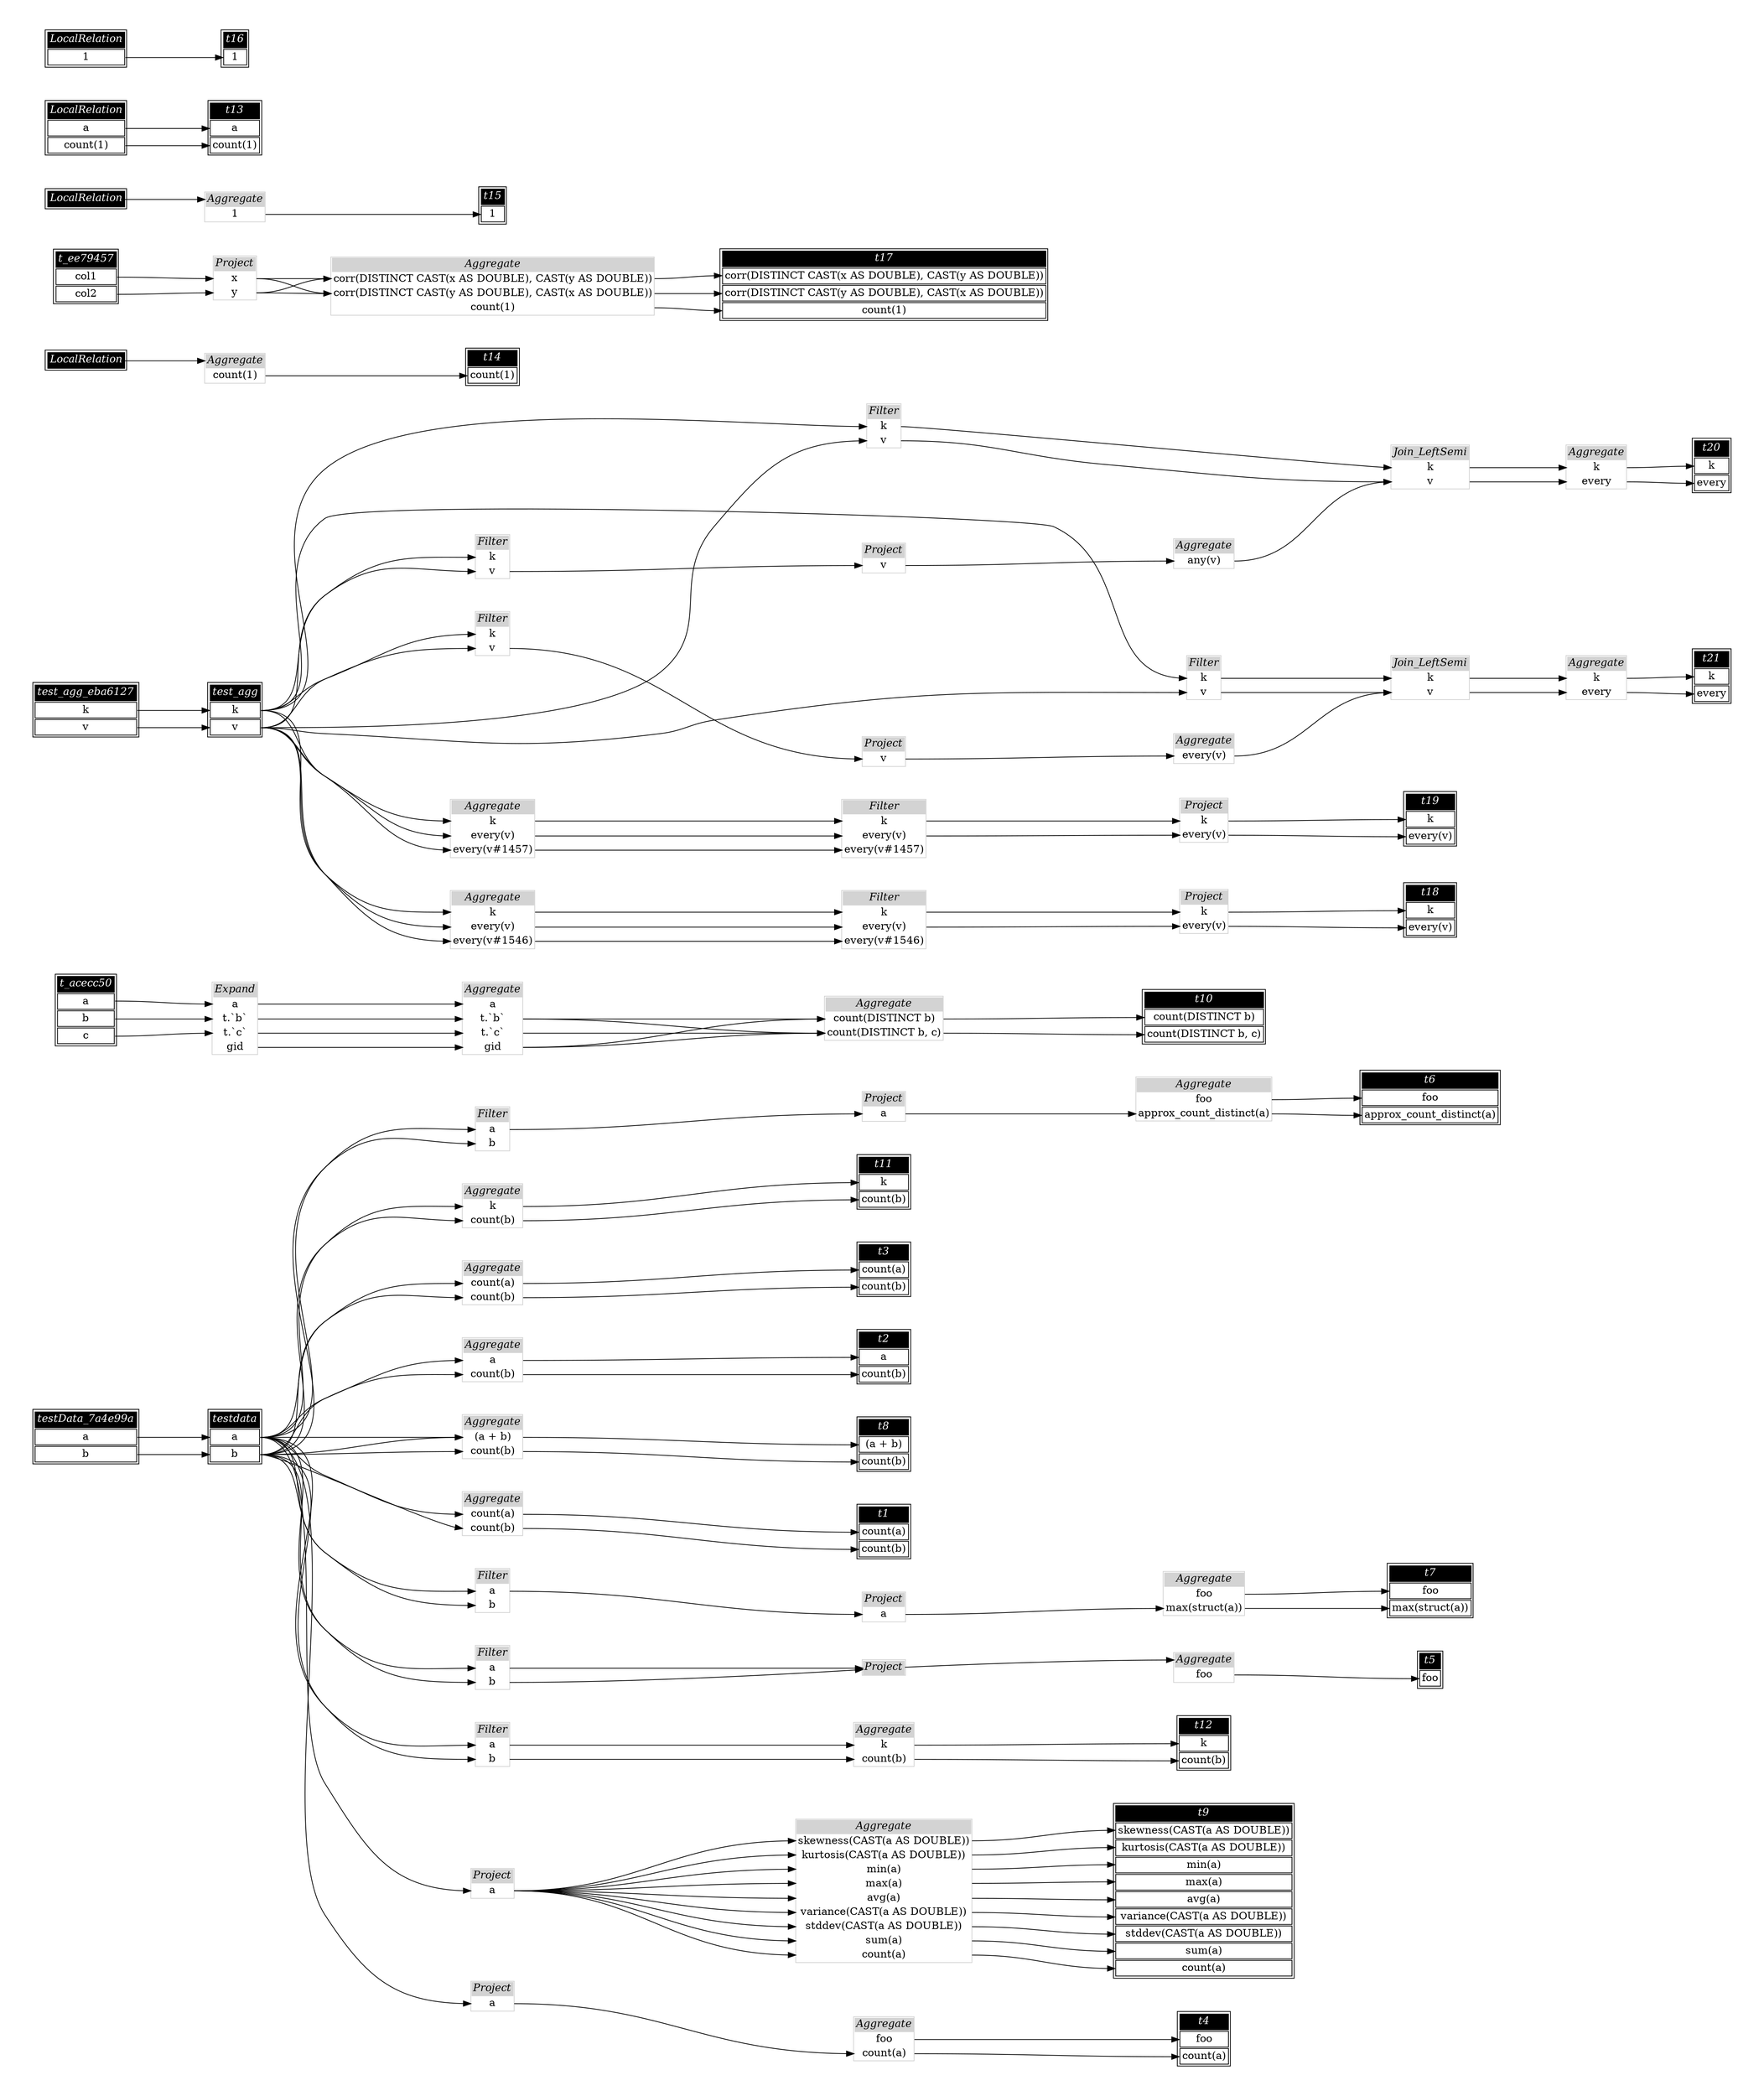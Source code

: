 // Automatically generated by SQLFlowTestSuite


digraph {
  graph [pad="0.5" nodesep="0.5" ranksep="1" fontname="Helvetica" rankdir=LR];
  node [shape=plaintext]

  
"Aggregate_0a84eba" [label=<
<table color="lightgray" border="1" cellborder="0" cellspacing="0">
  <tr><td bgcolor="lightgray" port="nodeName"><i>Aggregate</i></td></tr>
  <tr><td port="0">foo</td></tr>
<tr><td port="1">approx_count_distinct(a)</td></tr>
</table>>];
     

"Aggregate_0e0d958" [label=<
<table color="lightgray" border="1" cellborder="0" cellspacing="0">
  <tr><td bgcolor="lightgray" port="nodeName"><i>Aggregate</i></td></tr>
  <tr><td port="0">skewness(CAST(a AS DOUBLE))</td></tr>
<tr><td port="1">kurtosis(CAST(a AS DOUBLE))</td></tr>
<tr><td port="2">min(a)</td></tr>
<tr><td port="3">max(a)</td></tr>
<tr><td port="4">avg(a)</td></tr>
<tr><td port="5">variance(CAST(a AS DOUBLE))</td></tr>
<tr><td port="6">stddev(CAST(a AS DOUBLE))</td></tr>
<tr><td port="7">sum(a)</td></tr>
<tr><td port="8">count(a)</td></tr>
</table>>];
     

"Aggregate_1084950" [label=<
<table color="lightgray" border="1" cellborder="0" cellspacing="0">
  <tr><td bgcolor="lightgray" port="nodeName"><i>Aggregate</i></td></tr>
  <tr><td port="0">foo</td></tr>
</table>>];
     

"Aggregate_1b52642" [label=<
<table color="lightgray" border="1" cellborder="0" cellspacing="0">
  <tr><td bgcolor="lightgray" port="nodeName"><i>Aggregate</i></td></tr>
  <tr><td port="0">k</td></tr>
<tr><td port="1">count(b)</td></tr>
</table>>];
     

"Aggregate_2d0ecc3" [label=<
<table color="lightgray" border="1" cellborder="0" cellspacing="0">
  <tr><td bgcolor="lightgray" port="nodeName"><i>Aggregate</i></td></tr>
  <tr><td port="0">count(a)</td></tr>
<tr><td port="1">count(b)</td></tr>
</table>>];
     

"Aggregate_3652fdc" [label=<
<table color="lightgray" border="1" cellborder="0" cellspacing="0">
  <tr><td bgcolor="lightgray" port="nodeName"><i>Aggregate</i></td></tr>
  <tr><td port="0">foo</td></tr>
<tr><td port="1">max(struct(a))</td></tr>
</table>>];
     

"Aggregate_3e7d9bb" [label=<
<table color="lightgray" border="1" cellborder="0" cellspacing="0">
  <tr><td bgcolor="lightgray" port="nodeName"><i>Aggregate</i></td></tr>
  <tr><td port="0">a</td></tr>
<tr><td port="1">t.`b`</td></tr>
<tr><td port="2">t.`c`</td></tr>
<tr><td port="3">gid</td></tr>
</table>>];
     

"Aggregate_4076436" [label=<
<table color="lightgray" border="1" cellborder="0" cellspacing="0">
  <tr><td bgcolor="lightgray" port="nodeName"><i>Aggregate</i></td></tr>
  <tr><td port="0">k</td></tr>
<tr><td port="1">every(v)</td></tr>
<tr><td port="2">every(v#1457)</td></tr>
</table>>];
     

"Aggregate_485b3d7" [label=<
<table color="lightgray" border="1" cellborder="0" cellspacing="0">
  <tr><td bgcolor="lightgray" port="nodeName"><i>Aggregate</i></td></tr>
  <tr><td port="0">any(v)</td></tr>
</table>>];
     

"Aggregate_64877eb" [label=<
<table color="lightgray" border="1" cellborder="0" cellspacing="0">
  <tr><td bgcolor="lightgray" port="nodeName"><i>Aggregate</i></td></tr>
  <tr><td port="0">count(DISTINCT b)</td></tr>
<tr><td port="1">count(DISTINCT b, c)</td></tr>
</table>>];
     

"Aggregate_6923d97" [label=<
<table color="lightgray" border="1" cellborder="0" cellspacing="0">
  <tr><td bgcolor="lightgray" port="nodeName"><i>Aggregate</i></td></tr>
  <tr><td port="0">k</td></tr>
<tr><td port="1">count(b)</td></tr>
</table>>];
     

"Aggregate_6dc70c5" [label=<
<table color="lightgray" border="1" cellborder="0" cellspacing="0">
  <tr><td bgcolor="lightgray" port="nodeName"><i>Aggregate</i></td></tr>
  <tr><td port="0">k</td></tr>
<tr><td port="1">every</td></tr>
</table>>];
     

"Aggregate_786c213" [label=<
<table color="lightgray" border="1" cellborder="0" cellspacing="0">
  <tr><td bgcolor="lightgray" port="nodeName"><i>Aggregate</i></td></tr>
  <tr><td port="0">count(1)</td></tr>
</table>>];
     

"Aggregate_7ff30a6" [label=<
<table color="lightgray" border="1" cellborder="0" cellspacing="0">
  <tr><td bgcolor="lightgray" port="nodeName"><i>Aggregate</i></td></tr>
  <tr><td port="0">k</td></tr>
<tr><td port="1">every</td></tr>
</table>>];
     

"Aggregate_843d916" [label=<
<table color="lightgray" border="1" cellborder="0" cellspacing="0">
  <tr><td bgcolor="lightgray" port="nodeName"><i>Aggregate</i></td></tr>
  <tr><td port="0">every(v)</td></tr>
</table>>];
     

"Aggregate_888a1d3" [label=<
<table color="lightgray" border="1" cellborder="0" cellspacing="0">
  <tr><td bgcolor="lightgray" port="nodeName"><i>Aggregate</i></td></tr>
  <tr><td port="0">a</td></tr>
<tr><td port="1">count(b)</td></tr>
</table>>];
     

"Aggregate_96b36b5" [label=<
<table color="lightgray" border="1" cellborder="0" cellspacing="0">
  <tr><td bgcolor="lightgray" port="nodeName"><i>Aggregate</i></td></tr>
  <tr><td port="0">corr(DISTINCT CAST(x AS DOUBLE), CAST(y AS DOUBLE))</td></tr>
<tr><td port="1">corr(DISTINCT CAST(y AS DOUBLE), CAST(x AS DOUBLE))</td></tr>
<tr><td port="2">count(1)</td></tr>
</table>>];
     

"Aggregate_9ebd046" [label=<
<table color="lightgray" border="1" cellborder="0" cellspacing="0">
  <tr><td bgcolor="lightgray" port="nodeName"><i>Aggregate</i></td></tr>
  <tr><td port="0">1</td></tr>
</table>>];
     

"Aggregate_a08ed6a" [label=<
<table color="lightgray" border="1" cellborder="0" cellspacing="0">
  <tr><td bgcolor="lightgray" port="nodeName"><i>Aggregate</i></td></tr>
  <tr><td port="0">(a + b)</td></tr>
<tr><td port="1">count(b)</td></tr>
</table>>];
     

"Aggregate_a26f385" [label=<
<table color="lightgray" border="1" cellborder="0" cellspacing="0">
  <tr><td bgcolor="lightgray" port="nodeName"><i>Aggregate</i></td></tr>
  <tr><td port="0">count(a)</td></tr>
<tr><td port="1">count(b)</td></tr>
</table>>];
     

"Aggregate_c1507ef" [label=<
<table color="lightgray" border="1" cellborder="0" cellspacing="0">
  <tr><td bgcolor="lightgray" port="nodeName"><i>Aggregate</i></td></tr>
  <tr><td port="0">foo</td></tr>
<tr><td port="1">count(a)</td></tr>
</table>>];
     

"Aggregate_e791f52" [label=<
<table color="lightgray" border="1" cellborder="0" cellspacing="0">
  <tr><td bgcolor="lightgray" port="nodeName"><i>Aggregate</i></td></tr>
  <tr><td port="0">k</td></tr>
<tr><td port="1">every(v)</td></tr>
<tr><td port="2">every(v#1546)</td></tr>
</table>>];
     

"Expand_7a70b49" [label=<
<table color="lightgray" border="1" cellborder="0" cellspacing="0">
  <tr><td bgcolor="lightgray" port="nodeName"><i>Expand</i></td></tr>
  <tr><td port="0">a</td></tr>
<tr><td port="1">t.`b`</td></tr>
<tr><td port="2">t.`c`</td></tr>
<tr><td port="3">gid</td></tr>
</table>>];
     

"Filter_2a55e08" [label=<
<table color="lightgray" border="1" cellborder="0" cellspacing="0">
  <tr><td bgcolor="lightgray" port="nodeName"><i>Filter</i></td></tr>
  <tr><td port="0">k</td></tr>
<tr><td port="1">v</td></tr>
</table>>];
     

"Filter_3355175" [label=<
<table color="lightgray" border="1" cellborder="0" cellspacing="0">
  <tr><td bgcolor="lightgray" port="nodeName"><i>Filter</i></td></tr>
  <tr><td port="0">a</td></tr>
<tr><td port="1">b</td></tr>
</table>>];
     

"Filter_34a0124" [label=<
<table color="lightgray" border="1" cellborder="0" cellspacing="0">
  <tr><td bgcolor="lightgray" port="nodeName"><i>Filter</i></td></tr>
  <tr><td port="0">k</td></tr>
<tr><td port="1">every(v)</td></tr>
<tr><td port="2">every(v#1546)</td></tr>
</table>>];
     

"Filter_6159db1" [label=<
<table color="lightgray" border="1" cellborder="0" cellspacing="0">
  <tr><td bgcolor="lightgray" port="nodeName"><i>Filter</i></td></tr>
  <tr><td port="0">k</td></tr>
<tr><td port="1">v</td></tr>
</table>>];
     

"Filter_74e9535" [label=<
<table color="lightgray" border="1" cellborder="0" cellspacing="0">
  <tr><td bgcolor="lightgray" port="nodeName"><i>Filter</i></td></tr>
  <tr><td port="0">a</td></tr>
<tr><td port="1">b</td></tr>
</table>>];
     

"Filter_952fd55" [label=<
<table color="lightgray" border="1" cellborder="0" cellspacing="0">
  <tr><td bgcolor="lightgray" port="nodeName"><i>Filter</i></td></tr>
  <tr><td port="0">k</td></tr>
<tr><td port="1">v</td></tr>
</table>>];
     

"Filter_adb8dd8" [label=<
<table color="lightgray" border="1" cellborder="0" cellspacing="0">
  <tr><td bgcolor="lightgray" port="nodeName"><i>Filter</i></td></tr>
  <tr><td port="0">k</td></tr>
<tr><td port="1">v</td></tr>
</table>>];
     

"Filter_c7e677f" [label=<
<table color="lightgray" border="1" cellborder="0" cellspacing="0">
  <tr><td bgcolor="lightgray" port="nodeName"><i>Filter</i></td></tr>
  <tr><td port="0">a</td></tr>
<tr><td port="1">b</td></tr>
</table>>];
     

"Filter_c8dfe79" [label=<
<table color="lightgray" border="1" cellborder="0" cellspacing="0">
  <tr><td bgcolor="lightgray" port="nodeName"><i>Filter</i></td></tr>
  <tr><td port="0">a</td></tr>
<tr><td port="1">b</td></tr>
</table>>];
     

"Filter_c949974" [label=<
<table color="lightgray" border="1" cellborder="0" cellspacing="0">
  <tr><td bgcolor="lightgray" port="nodeName"><i>Filter</i></td></tr>
  <tr><td port="0">k</td></tr>
<tr><td port="1">every(v)</td></tr>
<tr><td port="2">every(v#1457)</td></tr>
</table>>];
     

"Join_LeftSemi_0832d36" [label=<
<table color="lightgray" border="1" cellborder="0" cellspacing="0">
  <tr><td bgcolor="lightgray" port="nodeName"><i>Join_LeftSemi</i></td></tr>
  <tr><td port="0">k</td></tr>
<tr><td port="1">v</td></tr>
</table>>];
     

"Join_LeftSemi_6abb691" [label=<
<table color="lightgray" border="1" cellborder="0" cellspacing="0">
  <tr><td bgcolor="lightgray" port="nodeName"><i>Join_LeftSemi</i></td></tr>
  <tr><td port="0">k</td></tr>
<tr><td port="1">v</td></tr>
</table>>];
     

"LocalRelation_01e4569" [color="black" label=<
<table>
  <tr><td bgcolor="black" port="nodeName"><i><font color="white">LocalRelation</font></i></td></tr>
  
</table>>];
     

"LocalRelation_97f239e" [color="black" label=<
<table>
  <tr><td bgcolor="black" port="nodeName"><i><font color="white">LocalRelation</font></i></td></tr>
  <tr><td port="0">a</td></tr>
<tr><td port="1">count(1)</td></tr>
</table>>];
     

"LocalRelation_9b6cd62" [color="black" label=<
<table>
  <tr><td bgcolor="black" port="nodeName"><i><font color="white">LocalRelation</font></i></td></tr>
  <tr><td port="0">1</td></tr>
</table>>];
     

"LocalRelation_c10c930" [color="black" label=<
<table>
  <tr><td bgcolor="black" port="nodeName"><i><font color="white">LocalRelation</font></i></td></tr>
  
</table>>];
     

"Project_14c6291" [label=<
<table color="lightgray" border="1" cellborder="0" cellspacing="0">
  <tr><td bgcolor="lightgray" port="nodeName"><i>Project</i></td></tr>
  <tr><td port="0">k</td></tr>
<tr><td port="1">every(v)</td></tr>
</table>>];
     

"Project_34d2a2f" [label=<
<table color="lightgray" border="1" cellborder="0" cellspacing="0">
  <tr><td bgcolor="lightgray" port="nodeName"><i>Project</i></td></tr>
  <tr><td port="0">a</td></tr>
</table>>];
     

"Project_3ee51f5" [label=<
<table color="lightgray" border="1" cellborder="0" cellspacing="0">
  <tr><td bgcolor="lightgray" port="nodeName"><i>Project</i></td></tr>
  
</table>>];
     

"Project_440447c" [label=<
<table color="lightgray" border="1" cellborder="0" cellspacing="0">
  <tr><td bgcolor="lightgray" port="nodeName"><i>Project</i></td></tr>
  <tr><td port="0">a</td></tr>
</table>>];
     

"Project_9006394" [label=<
<table color="lightgray" border="1" cellborder="0" cellspacing="0">
  <tr><td bgcolor="lightgray" port="nodeName"><i>Project</i></td></tr>
  <tr><td port="0">v</td></tr>
</table>>];
     

"Project_92a1f47" [label=<
<table color="lightgray" border="1" cellborder="0" cellspacing="0">
  <tr><td bgcolor="lightgray" port="nodeName"><i>Project</i></td></tr>
  <tr><td port="0">k</td></tr>
<tr><td port="1">every(v)</td></tr>
</table>>];
     

"Project_9e3f38a" [label=<
<table color="lightgray" border="1" cellborder="0" cellspacing="0">
  <tr><td bgcolor="lightgray" port="nodeName"><i>Project</i></td></tr>
  <tr><td port="0">a</td></tr>
</table>>];
     

"Project_abb1fd0" [label=<
<table color="lightgray" border="1" cellborder="0" cellspacing="0">
  <tr><td bgcolor="lightgray" port="nodeName"><i>Project</i></td></tr>
  <tr><td port="0">a</td></tr>
</table>>];
     

"Project_cf116e0" [label=<
<table color="lightgray" border="1" cellborder="0" cellspacing="0">
  <tr><td bgcolor="lightgray" port="nodeName"><i>Project</i></td></tr>
  <tr><td port="0">v</td></tr>
</table>>];
     

"Project_ed56271" [label=<
<table color="lightgray" border="1" cellborder="0" cellspacing="0">
  <tr><td bgcolor="lightgray" port="nodeName"><i>Project</i></td></tr>
  <tr><td port="0">x</td></tr>
<tr><td port="1">y</td></tr>
</table>>];
     

"t1" [color="black" label=<
<table>
  <tr><td bgcolor="black" port="nodeName"><i><font color="white">t1</font></i></td></tr>
  <tr><td port="0">count(a)</td></tr>
<tr><td port="1">count(b)</td></tr>
</table>>];
     

"t10" [color="black" label=<
<table>
  <tr><td bgcolor="black" port="nodeName"><i><font color="white">t10</font></i></td></tr>
  <tr><td port="0">count(DISTINCT b)</td></tr>
<tr><td port="1">count(DISTINCT b, c)</td></tr>
</table>>];
     

"t11" [color="black" label=<
<table>
  <tr><td bgcolor="black" port="nodeName"><i><font color="white">t11</font></i></td></tr>
  <tr><td port="0">k</td></tr>
<tr><td port="1">count(b)</td></tr>
</table>>];
     

"t12" [color="black" label=<
<table>
  <tr><td bgcolor="black" port="nodeName"><i><font color="white">t12</font></i></td></tr>
  <tr><td port="0">k</td></tr>
<tr><td port="1">count(b)</td></tr>
</table>>];
     

"t13" [color="black" label=<
<table>
  <tr><td bgcolor="black" port="nodeName"><i><font color="white">t13</font></i></td></tr>
  <tr><td port="0">a</td></tr>
<tr><td port="1">count(1)</td></tr>
</table>>];
     

"t14" [color="black" label=<
<table>
  <tr><td bgcolor="black" port="nodeName"><i><font color="white">t14</font></i></td></tr>
  <tr><td port="0">count(1)</td></tr>
</table>>];
     

"t15" [color="black" label=<
<table>
  <tr><td bgcolor="black" port="nodeName"><i><font color="white">t15</font></i></td></tr>
  <tr><td port="0">1</td></tr>
</table>>];
     

"t16" [color="black" label=<
<table>
  <tr><td bgcolor="black" port="nodeName"><i><font color="white">t16</font></i></td></tr>
  <tr><td port="0">1</td></tr>
</table>>];
     

"t17" [color="black" label=<
<table>
  <tr><td bgcolor="black" port="nodeName"><i><font color="white">t17</font></i></td></tr>
  <tr><td port="0">corr(DISTINCT CAST(x AS DOUBLE), CAST(y AS DOUBLE))</td></tr>
<tr><td port="1">corr(DISTINCT CAST(y AS DOUBLE), CAST(x AS DOUBLE))</td></tr>
<tr><td port="2">count(1)</td></tr>
</table>>];
     

"t18" [color="black" label=<
<table>
  <tr><td bgcolor="black" port="nodeName"><i><font color="white">t18</font></i></td></tr>
  <tr><td port="0">k</td></tr>
<tr><td port="1">every(v)</td></tr>
</table>>];
     

"t19" [color="black" label=<
<table>
  <tr><td bgcolor="black" port="nodeName"><i><font color="white">t19</font></i></td></tr>
  <tr><td port="0">k</td></tr>
<tr><td port="1">every(v)</td></tr>
</table>>];
     

"t2" [color="black" label=<
<table>
  <tr><td bgcolor="black" port="nodeName"><i><font color="white">t2</font></i></td></tr>
  <tr><td port="0">a</td></tr>
<tr><td port="1">count(b)</td></tr>
</table>>];
     

"t20" [color="black" label=<
<table>
  <tr><td bgcolor="black" port="nodeName"><i><font color="white">t20</font></i></td></tr>
  <tr><td port="0">k</td></tr>
<tr><td port="1">every</td></tr>
</table>>];
     

"t21" [color="black" label=<
<table>
  <tr><td bgcolor="black" port="nodeName"><i><font color="white">t21</font></i></td></tr>
  <tr><td port="0">k</td></tr>
<tr><td port="1">every</td></tr>
</table>>];
     

"t3" [color="black" label=<
<table>
  <tr><td bgcolor="black" port="nodeName"><i><font color="white">t3</font></i></td></tr>
  <tr><td port="0">count(a)</td></tr>
<tr><td port="1">count(b)</td></tr>
</table>>];
     

"t4" [color="black" label=<
<table>
  <tr><td bgcolor="black" port="nodeName"><i><font color="white">t4</font></i></td></tr>
  <tr><td port="0">foo</td></tr>
<tr><td port="1">count(a)</td></tr>
</table>>];
     

"t5" [color="black" label=<
<table>
  <tr><td bgcolor="black" port="nodeName"><i><font color="white">t5</font></i></td></tr>
  <tr><td port="0">foo</td></tr>
</table>>];
     

"t6" [color="black" label=<
<table>
  <tr><td bgcolor="black" port="nodeName"><i><font color="white">t6</font></i></td></tr>
  <tr><td port="0">foo</td></tr>
<tr><td port="1">approx_count_distinct(a)</td></tr>
</table>>];
     

"t7" [color="black" label=<
<table>
  <tr><td bgcolor="black" port="nodeName"><i><font color="white">t7</font></i></td></tr>
  <tr><td port="0">foo</td></tr>
<tr><td port="1">max(struct(a))</td></tr>
</table>>];
     

"t8" [color="black" label=<
<table>
  <tr><td bgcolor="black" port="nodeName"><i><font color="white">t8</font></i></td></tr>
  <tr><td port="0">(a + b)</td></tr>
<tr><td port="1">count(b)</td></tr>
</table>>];
     

"t9" [color="black" label=<
<table>
  <tr><td bgcolor="black" port="nodeName"><i><font color="white">t9</font></i></td></tr>
  <tr><td port="0">skewness(CAST(a AS DOUBLE))</td></tr>
<tr><td port="1">kurtosis(CAST(a AS DOUBLE))</td></tr>
<tr><td port="2">min(a)</td></tr>
<tr><td port="3">max(a)</td></tr>
<tr><td port="4">avg(a)</td></tr>
<tr><td port="5">variance(CAST(a AS DOUBLE))</td></tr>
<tr><td port="6">stddev(CAST(a AS DOUBLE))</td></tr>
<tr><td port="7">sum(a)</td></tr>
<tr><td port="8">count(a)</td></tr>
</table>>];
     

"t_acecc50" [color="black" label=<
<table>
  <tr><td bgcolor="black" port="nodeName"><i><font color="white">t_acecc50</font></i></td></tr>
  <tr><td port="0">a</td></tr>
<tr><td port="1">b</td></tr>
<tr><td port="2">c</td></tr>
</table>>];
     

"t_ee79457" [color="black" label=<
<table>
  <tr><td bgcolor="black" port="nodeName"><i><font color="white">t_ee79457</font></i></td></tr>
  <tr><td port="0">col1</td></tr>
<tr><td port="1">col2</td></tr>
</table>>];
     

"testData_7a4e99a" [color="black" label=<
<table>
  <tr><td bgcolor="black" port="nodeName"><i><font color="white">testData_7a4e99a</font></i></td></tr>
  <tr><td port="0">a</td></tr>
<tr><td port="1">b</td></tr>
</table>>];
     

"test_agg" [color="black" label=<
<table>
  <tr><td bgcolor="black" port="nodeName"><i><font color="white">test_agg</font></i></td></tr>
  <tr><td port="0">k</td></tr>
<tr><td port="1">v</td></tr>
</table>>];
     

"test_agg_eba6127" [color="black" label=<
<table>
  <tr><td bgcolor="black" port="nodeName"><i><font color="white">test_agg_eba6127</font></i></td></tr>
  <tr><td port="0">k</td></tr>
<tr><td port="1">v</td></tr>
</table>>];
     

"testdata" [color="black" label=<
<table>
  <tr><td bgcolor="black" port="nodeName"><i><font color="white">testdata</font></i></td></tr>
  <tr><td port="0">a</td></tr>
<tr><td port="1">b</td></tr>
</table>>];
     
  "Aggregate_0a84eba":0 -> "t6":0;
"Aggregate_0a84eba":1 -> "t6":1;
"Aggregate_0e0d958":0 -> "t9":0;
"Aggregate_0e0d958":1 -> "t9":1;
"Aggregate_0e0d958":2 -> "t9":2;
"Aggregate_0e0d958":3 -> "t9":3;
"Aggregate_0e0d958":4 -> "t9":4;
"Aggregate_0e0d958":5 -> "t9":5;
"Aggregate_0e0d958":6 -> "t9":6;
"Aggregate_0e0d958":7 -> "t9":7;
"Aggregate_0e0d958":8 -> "t9":8;
"Aggregate_1084950":0 -> "t5":0;
"Aggregate_1b52642":0 -> "t11":0;
"Aggregate_1b52642":1 -> "t11":1;
"Aggregate_2d0ecc3":0 -> "t3":0;
"Aggregate_2d0ecc3":1 -> "t3":1;
"Aggregate_3652fdc":0 -> "t7":0;
"Aggregate_3652fdc":1 -> "t7":1;
"Aggregate_3e7d9bb":1 -> "Aggregate_64877eb":0;
"Aggregate_3e7d9bb":1 -> "Aggregate_64877eb":1;
"Aggregate_3e7d9bb":2 -> "Aggregate_64877eb":1;
"Aggregate_3e7d9bb":3 -> "Aggregate_64877eb":0;
"Aggregate_3e7d9bb":3 -> "Aggregate_64877eb":1;
"Aggregate_4076436":0 -> "Filter_c949974":0;
"Aggregate_4076436":1 -> "Filter_c949974":1;
"Aggregate_4076436":2 -> "Filter_c949974":2;
"Aggregate_485b3d7":0 -> "Join_LeftSemi_0832d36":1;
"Aggregate_64877eb":0 -> "t10":0;
"Aggregate_64877eb":1 -> "t10":1;
"Aggregate_6923d97":0 -> "t12":0;
"Aggregate_6923d97":1 -> "t12":1;
"Aggregate_6dc70c5":0 -> "t21":0;
"Aggregate_6dc70c5":1 -> "t21":1;
"Aggregate_786c213":0 -> "t14":0;
"Aggregate_7ff30a6":0 -> "t20":0;
"Aggregate_7ff30a6":1 -> "t20":1;
"Aggregate_843d916":0 -> "Join_LeftSemi_6abb691":1;
"Aggregate_888a1d3":0 -> "t2":0;
"Aggregate_888a1d3":1 -> "t2":1;
"Aggregate_96b36b5":0 -> "t17":0;
"Aggregate_96b36b5":1 -> "t17":1;
"Aggregate_96b36b5":2 -> "t17":2;
"Aggregate_9ebd046":0 -> "t15":0;
"Aggregate_a08ed6a":0 -> "t8":0;
"Aggregate_a08ed6a":1 -> "t8":1;
"Aggregate_a26f385":0 -> "t1":0;
"Aggregate_a26f385":1 -> "t1":1;
"Aggregate_c1507ef":0 -> "t4":0;
"Aggregate_c1507ef":1 -> "t4":1;
"Aggregate_e791f52":0 -> "Filter_34a0124":0;
"Aggregate_e791f52":1 -> "Filter_34a0124":1;
"Aggregate_e791f52":2 -> "Filter_34a0124":2;
"Expand_7a70b49":0 -> "Aggregate_3e7d9bb":0;
"Expand_7a70b49":1 -> "Aggregate_3e7d9bb":1;
"Expand_7a70b49":2 -> "Aggregate_3e7d9bb":2;
"Expand_7a70b49":3 -> "Aggregate_3e7d9bb":3;
"Filter_2a55e08":1 -> "Project_cf116e0":0;
"Filter_3355175":0 -> "Project_9e3f38a":0;
"Filter_34a0124":0 -> "Project_92a1f47":0;
"Filter_34a0124":1 -> "Project_92a1f47":1;
"Filter_6159db1":1 -> "Project_9006394":0;
"Filter_74e9535":0 -> "Project_440447c":0;
"Filter_952fd55":0 -> "Join_LeftSemi_6abb691":0;
"Filter_952fd55":1 -> "Join_LeftSemi_6abb691":1;
"Filter_adb8dd8":0 -> "Join_LeftSemi_0832d36":0;
"Filter_adb8dd8":1 -> "Join_LeftSemi_0832d36":1;
"Filter_c7e677f":0 -> "Project_3ee51f5":nodeName;
"Filter_c7e677f":1 -> "Project_3ee51f5":nodeName;
"Filter_c8dfe79":0 -> "Aggregate_6923d97":0;
"Filter_c8dfe79":1 -> "Aggregate_6923d97":1;
"Filter_c949974":0 -> "Project_14c6291":0;
"Filter_c949974":1 -> "Project_14c6291":1;
"Join_LeftSemi_0832d36":0 -> "Aggregate_7ff30a6":0;
"Join_LeftSemi_0832d36":1 -> "Aggregate_7ff30a6":1;
"Join_LeftSemi_6abb691":0 -> "Aggregate_6dc70c5":0;
"Join_LeftSemi_6abb691":1 -> "Aggregate_6dc70c5":1;
"LocalRelation_01e4569":nodeName -> "Aggregate_786c213":nodeName;
"LocalRelation_97f239e":0 -> "t13":0;
"LocalRelation_97f239e":1 -> "t13":1;
"LocalRelation_9b6cd62":0 -> "t16":0;
"LocalRelation_c10c930":nodeName -> "Aggregate_9ebd046":nodeName;
"Project_14c6291":0 -> "t19":0;
"Project_14c6291":1 -> "t19":1;
"Project_34d2a2f":0 -> "Aggregate_0e0d958":0;
"Project_34d2a2f":0 -> "Aggregate_0e0d958":1;
"Project_34d2a2f":0 -> "Aggregate_0e0d958":2;
"Project_34d2a2f":0 -> "Aggregate_0e0d958":3;
"Project_34d2a2f":0 -> "Aggregate_0e0d958":4;
"Project_34d2a2f":0 -> "Aggregate_0e0d958":5;
"Project_34d2a2f":0 -> "Aggregate_0e0d958":6;
"Project_34d2a2f":0 -> "Aggregate_0e0d958":7;
"Project_34d2a2f":0 -> "Aggregate_0e0d958":8;
"Project_3ee51f5":nodeName -> "Aggregate_1084950":nodeName;
"Project_440447c":0 -> "Aggregate_0a84eba":1;
"Project_9006394":0 -> "Aggregate_843d916":0;
"Project_92a1f47":0 -> "t18":0;
"Project_92a1f47":1 -> "t18":1;
"Project_9e3f38a":0 -> "Aggregate_3652fdc":1;
"Project_abb1fd0":0 -> "Aggregate_c1507ef":1;
"Project_cf116e0":0 -> "Aggregate_485b3d7":0;
"Project_ed56271":0 -> "Aggregate_96b36b5":0;
"Project_ed56271":0 -> "Aggregate_96b36b5":1;
"Project_ed56271":1 -> "Aggregate_96b36b5":0;
"Project_ed56271":1 -> "Aggregate_96b36b5":1;
"t_acecc50":0 -> "Expand_7a70b49":0;
"t_acecc50":1 -> "Expand_7a70b49":1;
"t_acecc50":2 -> "Expand_7a70b49":2;
"t_ee79457":0 -> "Project_ed56271":0;
"t_ee79457":1 -> "Project_ed56271":1;
"testData_7a4e99a":0 -> "testdata":0;
"testData_7a4e99a":1 -> "testdata":1;
"test_agg":0 -> "Aggregate_4076436":0;
"test_agg":0 -> "Aggregate_e791f52":0;
"test_agg":0 -> "Filter_2a55e08":0;
"test_agg":0 -> "Filter_6159db1":0;
"test_agg":0 -> "Filter_952fd55":0;
"test_agg":0 -> "Filter_adb8dd8":0;
"test_agg":1 -> "Aggregate_4076436":1;
"test_agg":1 -> "Aggregate_4076436":2;
"test_agg":1 -> "Aggregate_e791f52":1;
"test_agg":1 -> "Aggregate_e791f52":2;
"test_agg":1 -> "Filter_2a55e08":1;
"test_agg":1 -> "Filter_6159db1":1;
"test_agg":1 -> "Filter_952fd55":1;
"test_agg":1 -> "Filter_adb8dd8":1;
"test_agg_eba6127":0 -> "test_agg":0;
"test_agg_eba6127":1 -> "test_agg":1;
"testdata":0 -> "Aggregate_1b52642":0;
"testdata":0 -> "Aggregate_2d0ecc3":0;
"testdata":0 -> "Aggregate_888a1d3":0;
"testdata":0 -> "Aggregate_a08ed6a":0;
"testdata":0 -> "Aggregate_a26f385":0;
"testdata":0 -> "Filter_3355175":0;
"testdata":0 -> "Filter_74e9535":0;
"testdata":0 -> "Filter_c7e677f":0;
"testdata":0 -> "Filter_c8dfe79":0;
"testdata":0 -> "Project_34d2a2f":0;
"testdata":0 -> "Project_abb1fd0":0;
"testdata":1 -> "Aggregate_1b52642":1;
"testdata":1 -> "Aggregate_2d0ecc3":1;
"testdata":1 -> "Aggregate_888a1d3":1;
"testdata":1 -> "Aggregate_a08ed6a":0;
"testdata":1 -> "Aggregate_a08ed6a":1;
"testdata":1 -> "Aggregate_a26f385":1;
"testdata":1 -> "Filter_3355175":1;
"testdata":1 -> "Filter_74e9535":1;
"testdata":1 -> "Filter_c7e677f":1;
"testdata":1 -> "Filter_c8dfe79":1;
}
       